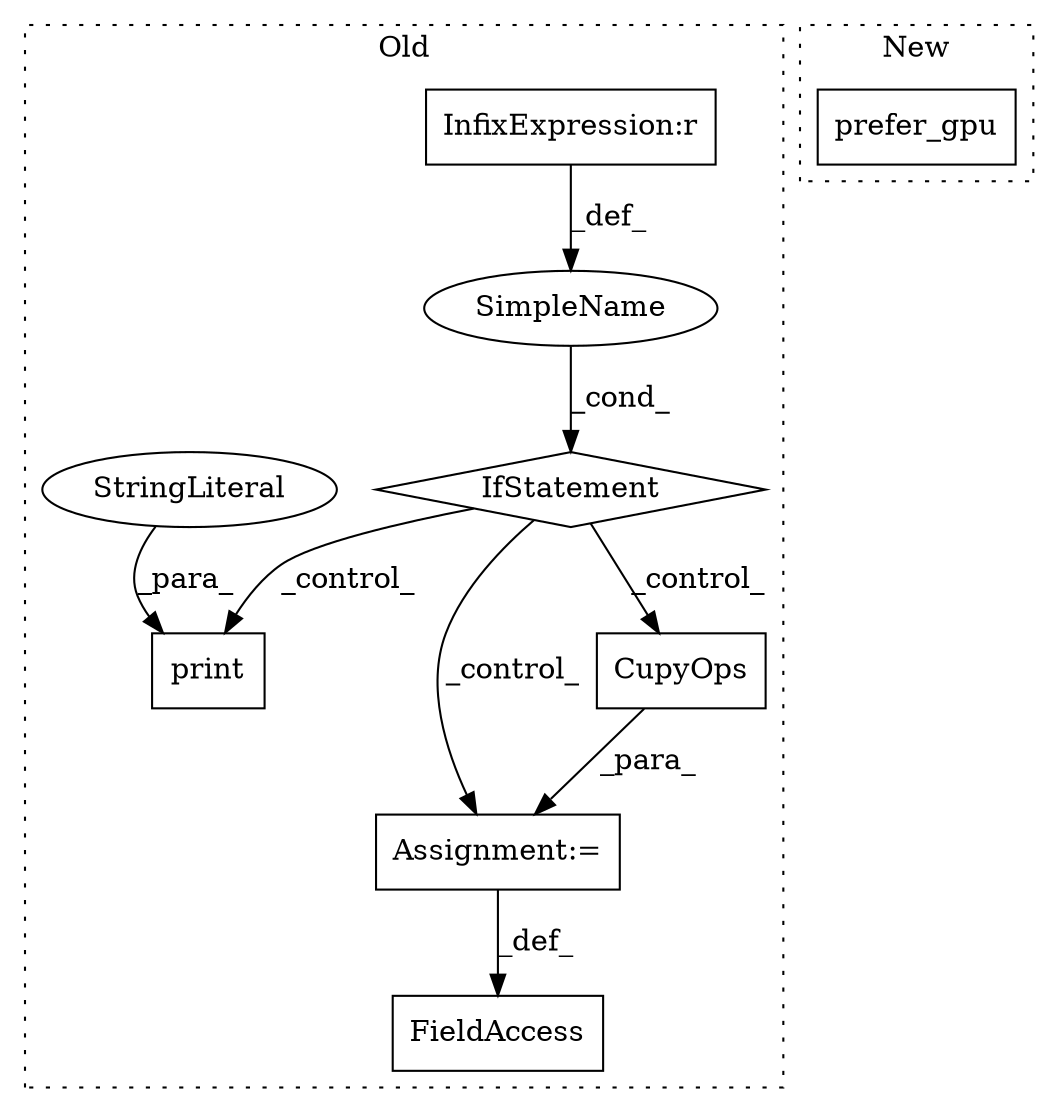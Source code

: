 digraph G {
subgraph cluster0 {
1 [label="CupyOps" a="32" s="5944" l="9" shape="box"];
3 [label="InfixExpression:r" a="27" s="5829" l="4" shape="box"];
4 [label="SimpleName" a="42" s="" l="" shape="ellipse"];
5 [label="IfStatement" a="25" s="5815,5837" l="4,2" shape="diamond"];
6 [label="FieldAccess" a="22" s="5934" l="9" shape="box"];
7 [label="Assignment:=" a="7" s="5943" l="1" shape="box"];
8 [label="print" a="32" s="5847,5862" l="6,1" shape="box"];
9 [label="StringLiteral" a="45" s="5853" l="9" shape="ellipse"];
label = "Old";
style="dotted";
}
subgraph cluster1 {
2 [label="prefer_gpu" a="32" s="5852" l="12" shape="box"];
label = "New";
style="dotted";
}
1 -> 7 [label="_para_"];
3 -> 4 [label="_def_"];
4 -> 5 [label="_cond_"];
5 -> 1 [label="_control_"];
5 -> 8 [label="_control_"];
5 -> 7 [label="_control_"];
7 -> 6 [label="_def_"];
9 -> 8 [label="_para_"];
}